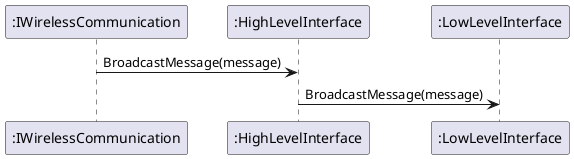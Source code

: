 @startuml
participant ":IWirelessCommunication" as IWC
participant ":HighLevelInterface" as HLI
participant ":LowLevelInterface" as LLI
 
IWC -> HLI : BroadcastMessage(message)
HLI -> LLI : BroadcastMessage(message)

@enduml